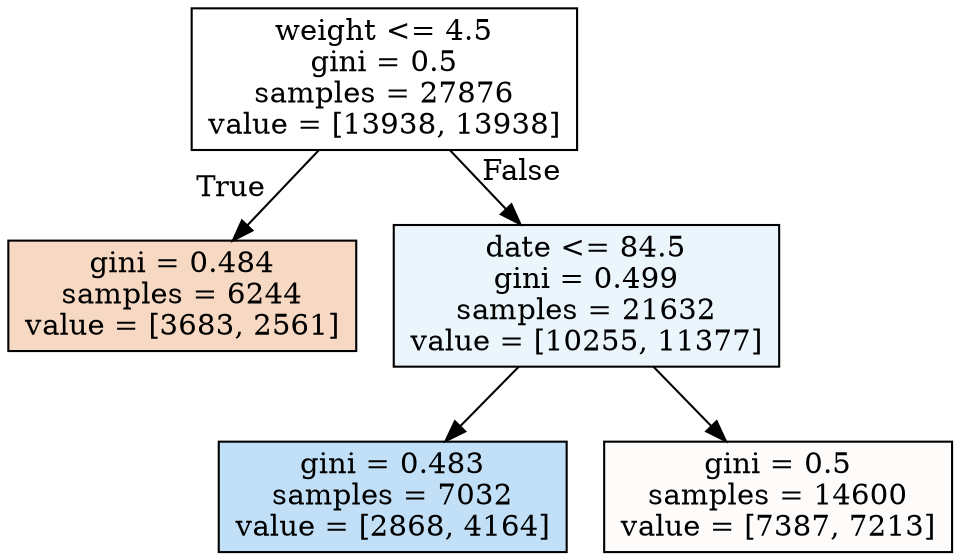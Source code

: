 digraph Tree {
node [shape=box, style="filled", color="black"] ;
0 [label="weight <= 4.5\ngini = 0.5\nsamples = 27876\nvalue = [13938, 13938]", fillcolor="#e5813900"] ;
1 [label="gini = 0.484\nsamples = 6244\nvalue = [3683, 2561]", fillcolor="#e581394e"] ;
0 -> 1 [labeldistance=2.5, labelangle=45, headlabel="True"] ;
2 [label="date <= 84.5\ngini = 0.499\nsamples = 21632\nvalue = [10255, 11377]", fillcolor="#399de519"] ;
0 -> 2 [labeldistance=2.5, labelangle=-45, headlabel="False"] ;
3 [label="gini = 0.483\nsamples = 7032\nvalue = [2868, 4164]", fillcolor="#399de54f"] ;
2 -> 3 ;
4 [label="gini = 0.5\nsamples = 14600\nvalue = [7387, 7213]", fillcolor="#e5813906"] ;
2 -> 4 ;
}